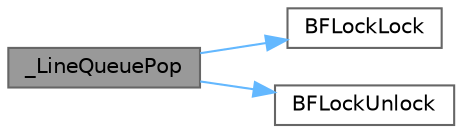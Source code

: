 digraph "_LineQueuePop"
{
 // LATEX_PDF_SIZE
  bgcolor="transparent";
  edge [fontname=Helvetica,fontsize=10,labelfontname=Helvetica,labelfontsize=10];
  node [fontname=Helvetica,fontsize=10,shape=box,height=0.2,width=0.4];
  rankdir="LR";
  Node1 [id="Node000001",label="_LineQueuePop",height=0.2,width=0.4,color="gray40", fillcolor="grey60", style="filled", fontcolor="black",tooltip=" "];
  Node1 -> Node2 [id="edge1_Node000001_Node000002",color="steelblue1",style="solid",tooltip=" "];
  Node2 [id="Node000002",label="BFLockLock",height=0.2,width=0.4,color="grey40", fillcolor="white", style="filled",URL="$da/dae/lock_8c.html#af386159cdc4e9ecc2d91082fc8d575e4",tooltip=" "];
  Node1 -> Node3 [id="edge2_Node000001_Node000003",color="steelblue1",style="solid",tooltip=" "];
  Node3 [id="Node000003",label="BFLockUnlock",height=0.2,width=0.4,color="grey40", fillcolor="white", style="filled",URL="$da/dae/lock_8c.html#a8e16ea133a5567cb30d0dc33d02389f3",tooltip=" "];
}
